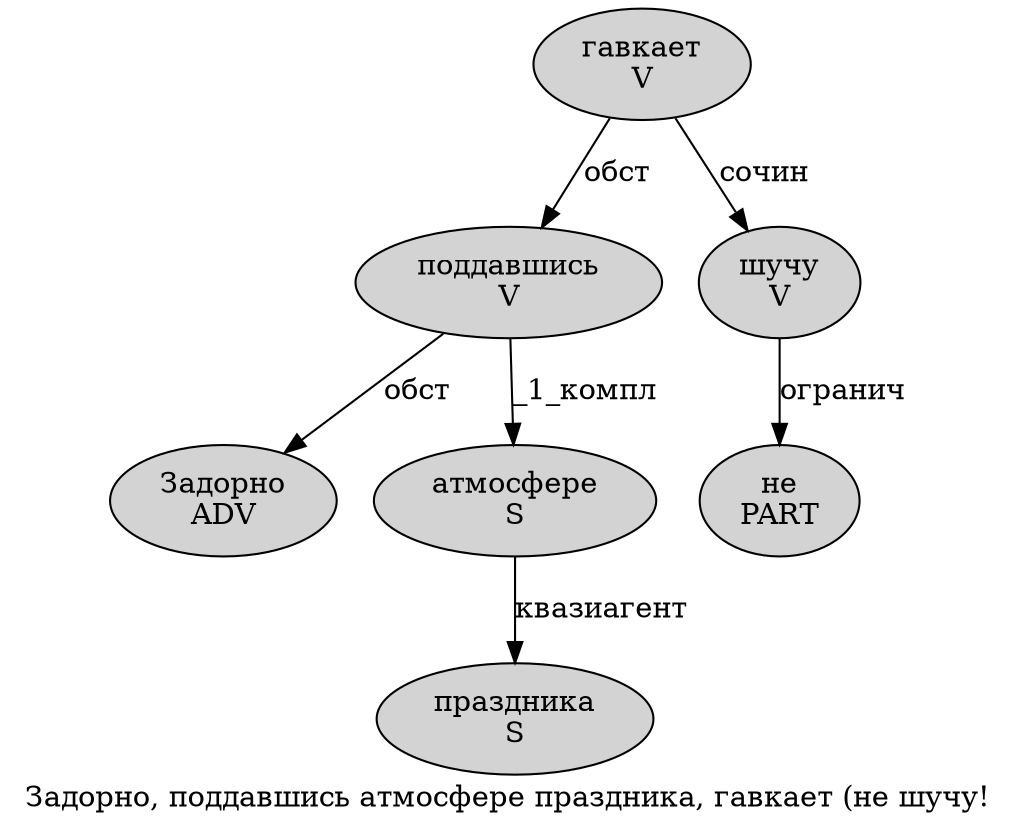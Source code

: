 digraph SENTENCE_1252 {
	graph [label="Задорно, поддавшись атмосфере праздника, гавкает (не шучу!"]
	node [style=filled]
		0 [label="Задорно
ADV" color="" fillcolor=lightgray penwidth=1 shape=ellipse]
		2 [label="поддавшись
V" color="" fillcolor=lightgray penwidth=1 shape=ellipse]
		3 [label="атмосфере
S" color="" fillcolor=lightgray penwidth=1 shape=ellipse]
		4 [label="праздника
S" color="" fillcolor=lightgray penwidth=1 shape=ellipse]
		6 [label="гавкает
V" color="" fillcolor=lightgray penwidth=1 shape=ellipse]
		8 [label="не
PART" color="" fillcolor=lightgray penwidth=1 shape=ellipse]
		9 [label="шучу
V" color="" fillcolor=lightgray penwidth=1 shape=ellipse]
			3 -> 4 [label="квазиагент"]
			9 -> 8 [label="огранич"]
			2 -> 0 [label="обст"]
			2 -> 3 [label="_1_компл"]
			6 -> 2 [label="обст"]
			6 -> 9 [label="сочин"]
}